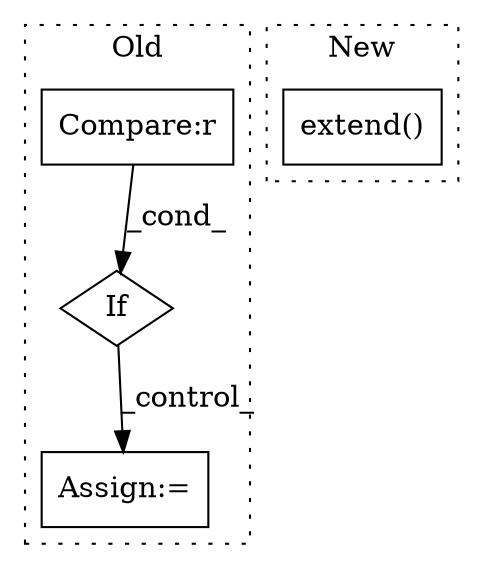 digraph G {
subgraph cluster0 {
1 [label="If" a="96" s="518,550" l="3,14" shape="diamond"];
3 [label="Compare:r" a="40" s="521" l="29" shape="box"];
4 [label="Assign:=" a="68" s="620" l="3" shape="box"];
label = "Old";
style="dotted";
}
subgraph cluster1 {
2 [label="extend()" a="75" s="848,877" l="19,1" shape="box"];
label = "New";
style="dotted";
}
1 -> 4 [label="_control_"];
3 -> 1 [label="_cond_"];
}